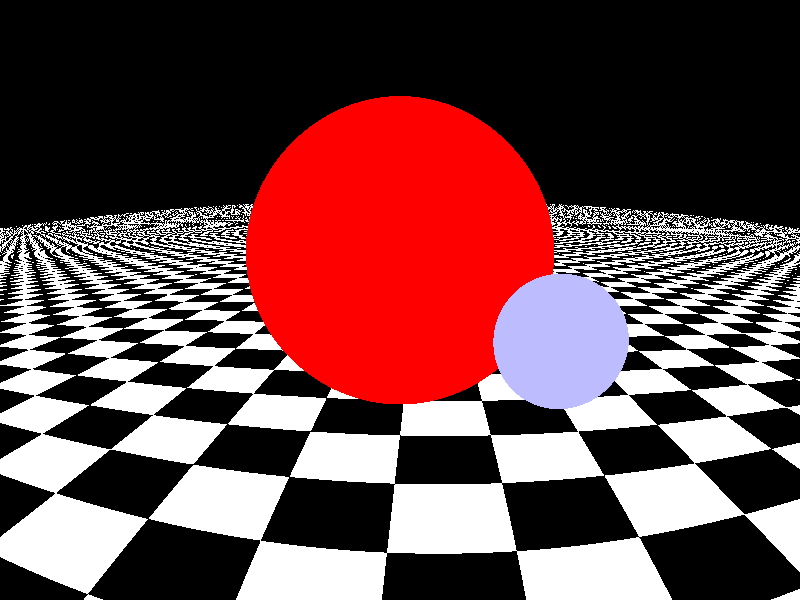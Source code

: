 #version 3.7;                                                                   

global_settings { assumed_gamma 1.0 }

camera {
  ultra_wide_angle
  right x*image_width/image_height
  location <1,6,-20>
  rotate <0, (360*clock), 0>
  look_at <0,2,0>
}

light_source {
  <10,15,-20>
  color rgbf <2.0, 2.0, 2.0, 0.0>
}

plane { y, -1
  pigment {checker
    color rgbf <0.0, 0.0, 0.0, 0.0>
    color rgbf <1.0, 1.0, 1.0, 0.0>
  }
  scale 4
}

sphere { <0,2,0>, 3.0
  scale 2

  pigment { color rgbf <1.0, 0.0, 0.0, 0.0> }
  finish {
    phong 0.8
    reflection 0.5
  }
  translate <0, 7*cos(radians(360*clock))-7.0, 0>
}

sphere { <5, 2, -6>, 2.0
  pigment { color rgbf <0.5+clock/24, 0.5 +clock/24, 1.0, 0.9>}
  finish {
    phong 0.8
    reflection 0.1
    refraction 1
    ior 1.3
  }
}
